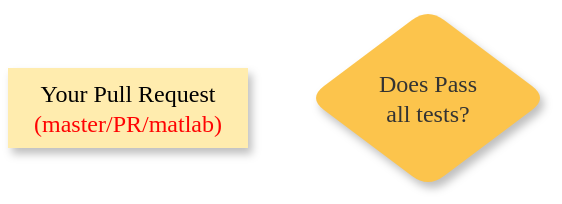 <mxfile version="16.4.2" type="github">
  <diagram id="c5R831AqqfrIpXG2PCgs" name="Page-1">
    <mxGraphModel dx="425" dy="227" grid="1" gridSize="10" guides="1" tooltips="1" connect="1" arrows="1" fold="1" page="1" pageScale="1" pageWidth="850" pageHeight="1100" math="0" shadow="0">
      <root>
        <mxCell id="0" />
        <mxCell id="1" parent="0" />
        <mxCell id="5vDUCy0VN2oXL1DsV0cr-3" value="&lt;font data-font-src=&quot;https://fonts.googleapis.com/css?family=Alice&quot; face=&quot;Alice&quot;&gt;&lt;font data-font-src=&quot;https://www.fontsquirrel.com/fonts/sf-cartoonist-hand&quot;&gt;Your Pull Request&lt;/font&gt;&lt;br&gt;&lt;font color=&quot;#ff0303&quot;&gt;(master/PR/matlab)&lt;/font&gt;&lt;/font&gt;" style="rounded=0;whiteSpace=wrap;html=1;fillColor=#ffecae;strokeColor=none;shadow=1;" vertex="1" parent="1">
          <mxGeometry x="50" y="130" width="120" height="40" as="geometry" />
        </mxCell>
        <mxCell id="5vDUCy0VN2oXL1DsV0cr-4" value="&lt;span data-lucid-type=&quot;application/vnd.lucid.text&quot; data-lucid-content=&quot;{&amp;#34;t&amp;#34;:&amp;#34;Does Pass all tests?&amp;#34;,&amp;#34;m&amp;#34;:[{&amp;#34;s&amp;#34;:0,&amp;#34;n&amp;#34;:&amp;#34;a&amp;#34;,&amp;#34;v&amp;#34;:&amp;#34;center&amp;#34;},{&amp;#34;s&amp;#34;:0,&amp;#34;n&amp;#34;:&amp;#34;c&amp;#34;,&amp;#34;v&amp;#34;:&amp;#34;333333ff&amp;#34;,&amp;#34;e&amp;#34;:20},{&amp;#34;s&amp;#34;:0,&amp;#34;n&amp;#34;:&amp;#34;f&amp;#34;,&amp;#34;v&amp;#34;:&amp;#34;SF Cartoonist Hand&amp;#34;,&amp;#34;e&amp;#34;:20},{&amp;#34;s&amp;#34;:0,&amp;#34;n&amp;#34;:&amp;#34;fc&amp;#34;,&amp;#34;v&amp;#34;:&amp;#34;Regular&amp;#34;,&amp;#34;e&amp;#34;:20},{&amp;#34;s&amp;#34;:0,&amp;#34;n&amp;#34;:&amp;#34;fid&amp;#34;,&amp;#34;v&amp;#34;:1209,&amp;#34;e&amp;#34;:20},{&amp;#34;s&amp;#34;:0,&amp;#34;n&amp;#34;:&amp;#34;s&amp;#34;,&amp;#34;v&amp;#34;:35.556,&amp;#34;e&amp;#34;:20}]}&quot;&gt;&lt;span style=&quot;color: rgb(51 , 51 , 51)&quot;&gt;&lt;font face=&quot;Alice&quot; data-font-src=&quot;https://fonts.googleapis.com/css?family=Alice&quot; style=&quot;font-size: 12px&quot;&gt;Does Pass &lt;br&gt;all tests?&lt;/font&gt;&lt;/span&gt;&lt;/span&gt;" style="rhombus;whiteSpace=wrap;html=1;fontFamily=SF_Cartoonist_Hand;fontSource=https%3A%2F%2Fwww.fontsquirrel.com%2Ffonts%2Fsf-cartoonist-hand;fontColor=#FF0303;strokeColor=none;fillColor=#fcc44c;gradientColor=none;shadow=1;rounded=1;" vertex="1" parent="1">
          <mxGeometry x="200" y="100" width="120" height="90" as="geometry" />
        </mxCell>
      </root>
    </mxGraphModel>
  </diagram>
</mxfile>
